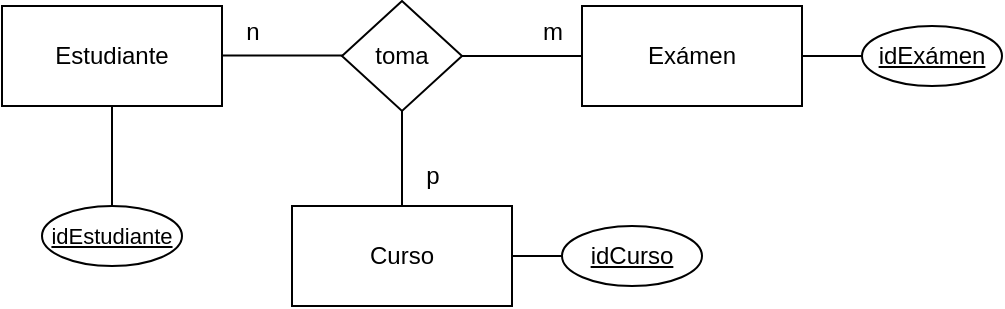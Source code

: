 <mxfile version="28.2.1">
  <diagram id="R2lEEEUBdFMjLlhIrx00" name="Page-1">
    <mxGraphModel dx="815" dy="456" grid="1" gridSize="10" guides="1" tooltips="1" connect="1" arrows="1" fold="1" page="1" pageScale="1" pageWidth="850" pageHeight="1100" math="0" shadow="0" extFonts="Permanent Marker^https://fonts.googleapis.com/css?family=Permanent+Marker">
      <root>
        <mxCell id="0" />
        <mxCell id="1" parent="0" />
        <mxCell id="XrPNCrt0sU9ygLMACBDO-2" style="edgeStyle=orthogonalEdgeStyle;rounded=0;orthogonalLoop=1;jettySize=auto;html=1;exitX=1;exitY=0.5;exitDx=0;exitDy=0;shape=wire;dashed=1;endArrow=none;endFill=0;entryX=0;entryY=0.5;entryDx=0;entryDy=0;" parent="1" target="XrPNCrt0sU9ygLMACBDO-5" edge="1">
          <mxGeometry relative="1" as="geometry">
            <mxPoint x="220" y="94.71" as="targetPoint" />
            <mxPoint x="140" y="94.71" as="sourcePoint" />
            <Array as="points">
              <mxPoint x="260" y="95" />
            </Array>
          </mxGeometry>
        </mxCell>
        <mxCell id="XrPNCrt0sU9ygLMACBDO-49" style="edgeStyle=orthogonalEdgeStyle;rounded=0;orthogonalLoop=1;jettySize=auto;html=1;exitX=0.5;exitY=1;exitDx=0;exitDy=0;endArrow=none;endFill=0;entryX=0.5;entryY=0;entryDx=0;entryDy=0;" parent="1" source="XrPNCrt0sU9ygLMACBDO-1" target="XrPNCrt0sU9ygLMACBDO-51" edge="1">
          <mxGeometry relative="1" as="geometry">
            <mxPoint x="105" y="160" as="targetPoint" />
          </mxGeometry>
        </mxCell>
        <mxCell id="XrPNCrt0sU9ygLMACBDO-1" value="Estudiante" style="rounded=0;whiteSpace=wrap;html=1;" parent="1" vertex="1">
          <mxGeometry x="50" y="70" width="110" height="50" as="geometry" />
        </mxCell>
        <mxCell id="XrPNCrt0sU9ygLMACBDO-14" style="edgeStyle=orthogonalEdgeStyle;rounded=0;orthogonalLoop=1;jettySize=auto;html=1;exitX=1;exitY=0.5;exitDx=0;exitDy=0;entryX=0;entryY=0.5;entryDx=0;entryDy=0;endArrow=none;endFill=0;" parent="1" source="XrPNCrt0sU9ygLMACBDO-3" target="XrPNCrt0sU9ygLMACBDO-13" edge="1">
          <mxGeometry relative="1" as="geometry">
            <Array as="points">
              <mxPoint x="490" y="95" />
              <mxPoint x="490" y="95" />
            </Array>
          </mxGeometry>
        </mxCell>
        <mxCell id="XrPNCrt0sU9ygLMACBDO-3" value="Exámen" style="rounded=0;whiteSpace=wrap;html=1;" parent="1" vertex="1">
          <mxGeometry x="340" y="70" width="110" height="50" as="geometry" />
        </mxCell>
        <mxCell id="XrPNCrt0sU9ygLMACBDO-6" style="edgeStyle=orthogonalEdgeStyle;rounded=0;orthogonalLoop=1;jettySize=auto;html=1;exitX=1;exitY=0.5;exitDx=0;exitDy=0;entryX=0;entryY=0.5;entryDx=0;entryDy=0;endArrow=none;endFill=0;" parent="1" source="XrPNCrt0sU9ygLMACBDO-5" target="XrPNCrt0sU9ygLMACBDO-3" edge="1">
          <mxGeometry relative="1" as="geometry" />
        </mxCell>
        <mxCell id="SEHTZTe062RcJjAhn6BM-2" style="edgeStyle=orthogonalEdgeStyle;rounded=0;orthogonalLoop=1;jettySize=auto;html=1;exitX=0.5;exitY=1;exitDx=0;exitDy=0;entryX=0.5;entryY=0;entryDx=0;entryDy=0;endArrow=none;endFill=0;" edge="1" parent="1" source="XrPNCrt0sU9ygLMACBDO-5" target="SEHTZTe062RcJjAhn6BM-1">
          <mxGeometry relative="1" as="geometry" />
        </mxCell>
        <mxCell id="XrPNCrt0sU9ygLMACBDO-5" value="toma" style="rhombus;whiteSpace=wrap;html=1;" parent="1" vertex="1">
          <mxGeometry x="220" y="67.5" width="60" height="55" as="geometry" />
        </mxCell>
        <mxCell id="XrPNCrt0sU9ygLMACBDO-7" value="n" style="text;html=1;align=center;verticalAlign=middle;resizable=0;points=[];autosize=1;strokeColor=none;fillColor=none;" parent="1" vertex="1">
          <mxGeometry x="160" y="67.5" width="30" height="30" as="geometry" />
        </mxCell>
        <mxCell id="XrPNCrt0sU9ygLMACBDO-8" value="m" style="text;html=1;align=center;verticalAlign=middle;resizable=0;points=[];autosize=1;strokeColor=none;fillColor=none;" parent="1" vertex="1">
          <mxGeometry x="310" y="67.5" width="30" height="30" as="geometry" />
        </mxCell>
        <mxCell id="XrPNCrt0sU9ygLMACBDO-13" value="&lt;div&gt;&lt;u&gt;idExámen&lt;/u&gt;&lt;/div&gt;" style="ellipse;whiteSpace=wrap;html=1;" parent="1" vertex="1">
          <mxGeometry x="480" y="80" width="70" height="30" as="geometry" />
        </mxCell>
        <mxCell id="XrPNCrt0sU9ygLMACBDO-23" value="" style="edgeStyle=orthogonalEdgeStyle;rounded=0;orthogonalLoop=1;jettySize=auto;html=1;endArrow=none;endFill=0;entryDx=0;entryDy=0;" parent="1" edge="1">
          <mxGeometry relative="1" as="geometry">
            <mxPoint x="395" y="130" as="sourcePoint" />
            <mxPoint x="395" y="130" as="targetPoint" />
          </mxGeometry>
        </mxCell>
        <mxCell id="XrPNCrt0sU9ygLMACBDO-51" value="&lt;div&gt;&lt;u&gt;&lt;font style=&quot;font-size: 11px;&quot;&gt;idEstudiante&lt;/font&gt;&lt;/u&gt;&lt;/div&gt;" style="ellipse;whiteSpace=wrap;html=1;" parent="1" vertex="1">
          <mxGeometry x="70" y="170" width="70" height="30" as="geometry" />
        </mxCell>
        <mxCell id="SEHTZTe062RcJjAhn6BM-5" style="edgeStyle=orthogonalEdgeStyle;rounded=0;orthogonalLoop=1;jettySize=auto;html=1;endArrow=none;endFill=0;" edge="1" parent="1" source="SEHTZTe062RcJjAhn6BM-1" target="SEHTZTe062RcJjAhn6BM-4">
          <mxGeometry relative="1" as="geometry" />
        </mxCell>
        <mxCell id="SEHTZTe062RcJjAhn6BM-1" value="Curso" style="rounded=0;whiteSpace=wrap;html=1;" vertex="1" parent="1">
          <mxGeometry x="195" y="170" width="110" height="50" as="geometry" />
        </mxCell>
        <mxCell id="SEHTZTe062RcJjAhn6BM-3" value="p" style="text;html=1;align=center;verticalAlign=middle;resizable=0;points=[];autosize=1;strokeColor=none;fillColor=none;" vertex="1" parent="1">
          <mxGeometry x="250" y="140" width="30" height="30" as="geometry" />
        </mxCell>
        <mxCell id="SEHTZTe062RcJjAhn6BM-4" value="&lt;u&gt;idCurso&lt;/u&gt;" style="ellipse;whiteSpace=wrap;html=1;" vertex="1" parent="1">
          <mxGeometry x="330" y="180" width="70" height="30" as="geometry" />
        </mxCell>
      </root>
    </mxGraphModel>
  </diagram>
</mxfile>
